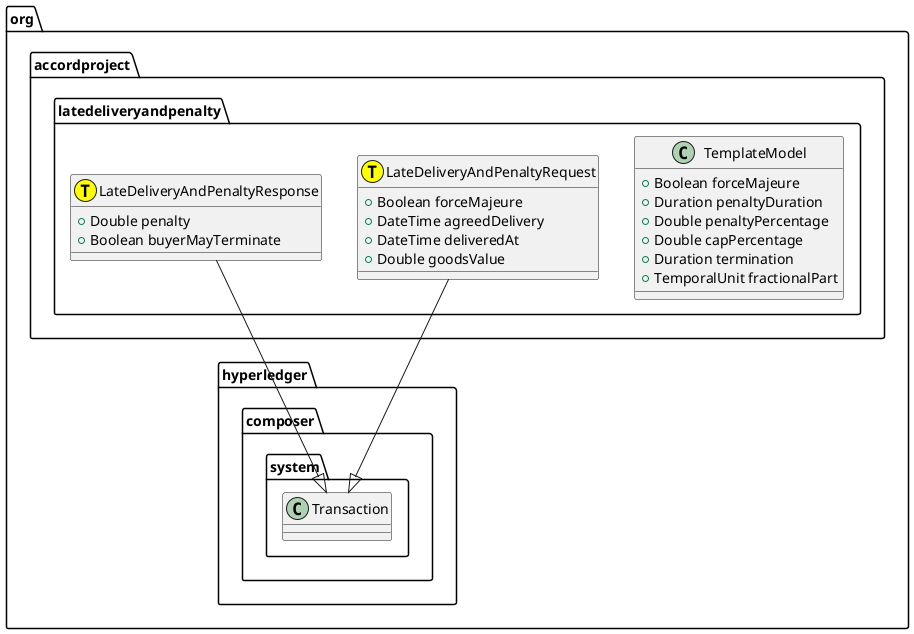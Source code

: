 @startuml
class org.accordproject.latedeliveryandpenalty.TemplateModel {
   + Boolean forceMajeure
   + Duration penaltyDuration
   + Double penaltyPercentage
   + Double capPercentage
   + Duration termination
   + TemporalUnit fractionalPart
}
class org.accordproject.latedeliveryandpenalty.LateDeliveryAndPenaltyRequest << (T,yellow) >> {
   + Boolean forceMajeure
   + DateTime agreedDelivery
   + DateTime deliveredAt
   + Double goodsValue
}
org.accordproject.latedeliveryandpenalty.LateDeliveryAndPenaltyRequest --|> org.hyperledger.composer.system.Transaction
class org.accordproject.latedeliveryandpenalty.LateDeliveryAndPenaltyResponse << (T,yellow) >> {
   + Double penalty
   + Boolean buyerMayTerminate
}
org.accordproject.latedeliveryandpenalty.LateDeliveryAndPenaltyResponse --|> org.hyperledger.composer.system.Transaction
@enduml

